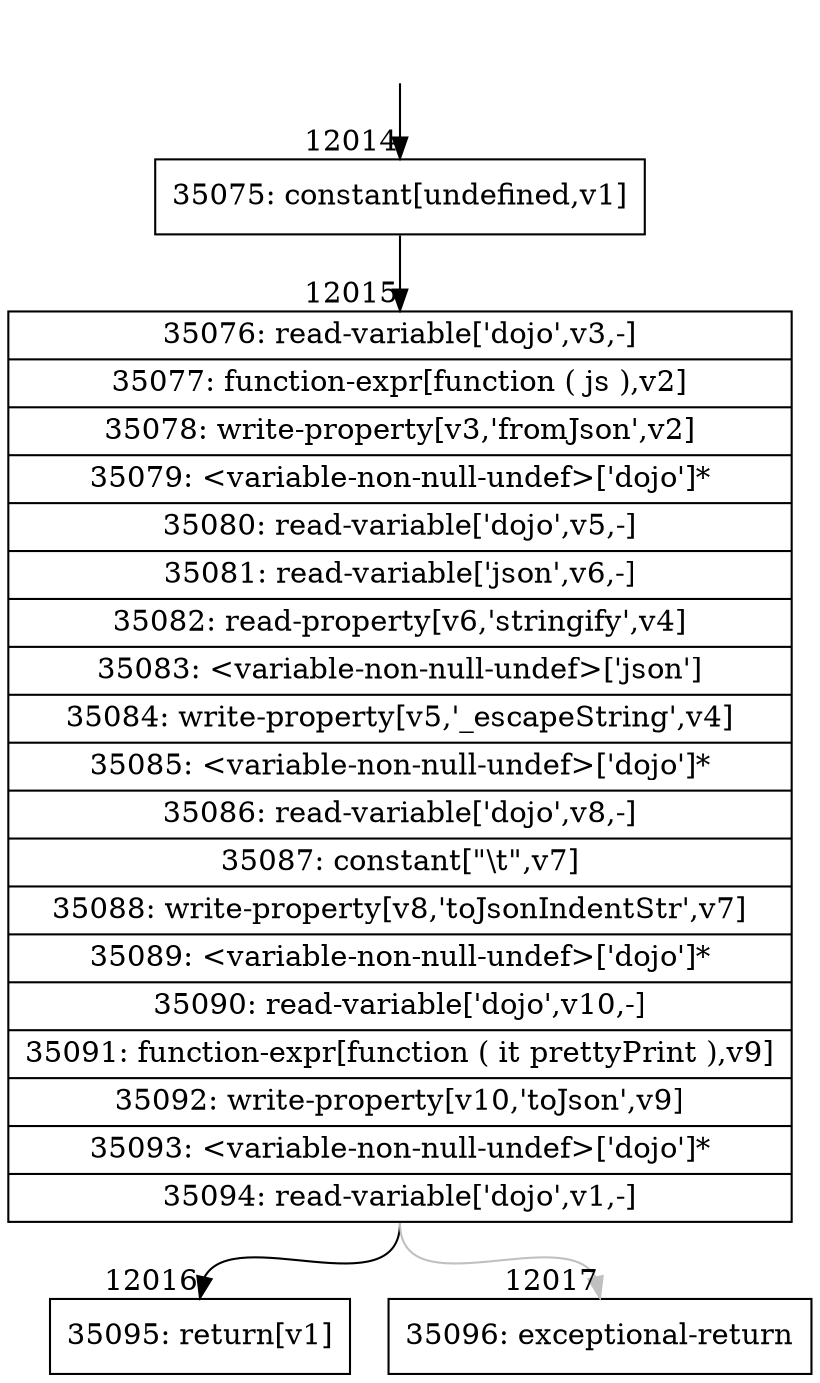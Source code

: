 digraph {
rankdir="TD"
BB_entry885[shape=none,label=""];
BB_entry885 -> BB12014 [tailport=s, headport=n, headlabel="    12014"]
BB12014 [shape=record label="{35075: constant[undefined,v1]}" ] 
BB12014 -> BB12015 [tailport=s, headport=n, headlabel="      12015"]
BB12015 [shape=record label="{35076: read-variable['dojo',v3,-]|35077: function-expr[function ( js ),v2]|35078: write-property[v3,'fromJson',v2]|35079: \<variable-non-null-undef\>['dojo']*|35080: read-variable['dojo',v5,-]|35081: read-variable['json',v6,-]|35082: read-property[v6,'stringify',v4]|35083: \<variable-non-null-undef\>['json']|35084: write-property[v5,'_escapeString',v4]|35085: \<variable-non-null-undef\>['dojo']*|35086: read-variable['dojo',v8,-]|35087: constant[\"\\t\",v7]|35088: write-property[v8,'toJsonIndentStr',v7]|35089: \<variable-non-null-undef\>['dojo']*|35090: read-variable['dojo',v10,-]|35091: function-expr[function ( it prettyPrint ),v9]|35092: write-property[v10,'toJson',v9]|35093: \<variable-non-null-undef\>['dojo']*|35094: read-variable['dojo',v1,-]}" ] 
BB12015 -> BB12016 [tailport=s, headport=n, headlabel="      12016"]
BB12015 -> BB12017 [tailport=s, headport=n, color=gray, headlabel="      12017"]
BB12016 [shape=record label="{35095: return[v1]}" ] 
BB12017 [shape=record label="{35096: exceptional-return}" ] 
//#$~ 16811
}
